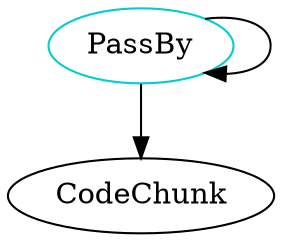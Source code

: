 digraph passby{
PassBy -> CodeChunk;
PassBy -> PassBy;
PassBy	[shape=oval, color=cyan3, label="PassBy"];
}
